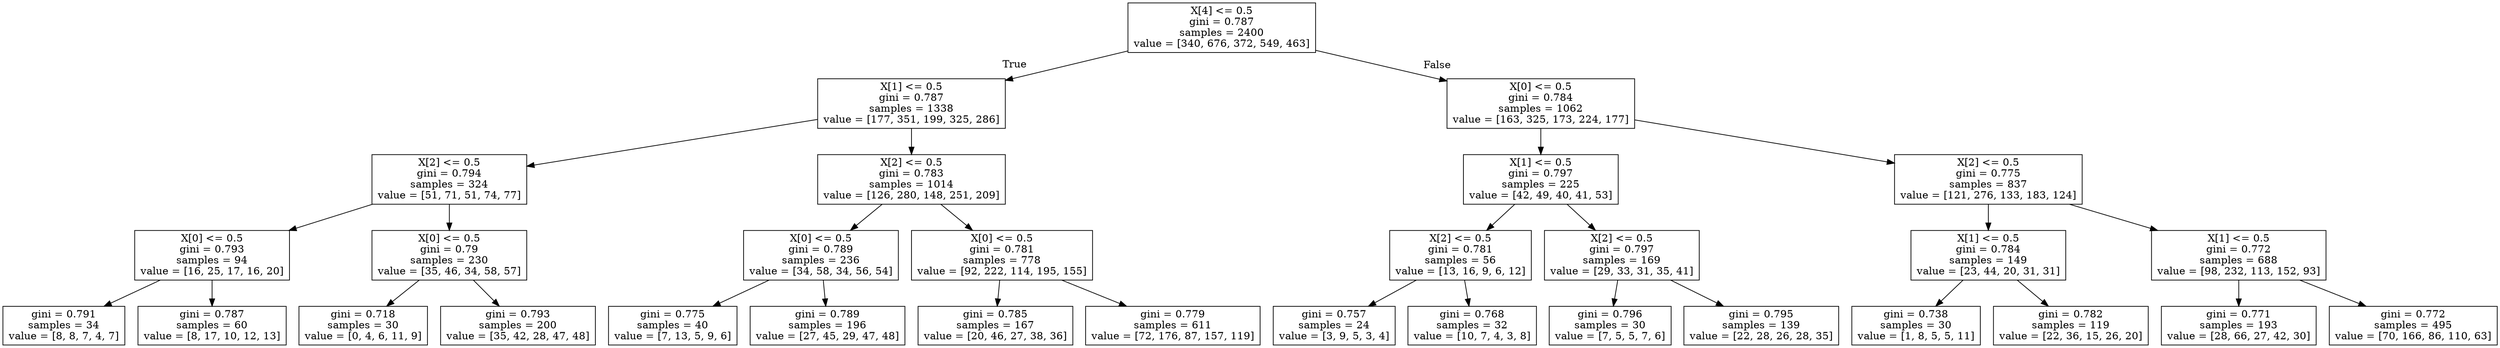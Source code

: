digraph Tree {
node [shape=box] ;
0 [label="X[4] <= 0.5\ngini = 0.787\nsamples = 2400\nvalue = [340, 676, 372, 549, 463]"] ;
1 [label="X[1] <= 0.5\ngini = 0.787\nsamples = 1338\nvalue = [177, 351, 199, 325, 286]"] ;
0 -> 1 [labeldistance=2.5, labelangle=45, headlabel="True"] ;
2 [label="X[2] <= 0.5\ngini = 0.794\nsamples = 324\nvalue = [51, 71, 51, 74, 77]"] ;
1 -> 2 ;
3 [label="X[0] <= 0.5\ngini = 0.793\nsamples = 94\nvalue = [16, 25, 17, 16, 20]"] ;
2 -> 3 ;
4 [label="gini = 0.791\nsamples = 34\nvalue = [8, 8, 7, 4, 7]"] ;
3 -> 4 ;
5 [label="gini = 0.787\nsamples = 60\nvalue = [8, 17, 10, 12, 13]"] ;
3 -> 5 ;
6 [label="X[0] <= 0.5\ngini = 0.79\nsamples = 230\nvalue = [35, 46, 34, 58, 57]"] ;
2 -> 6 ;
7 [label="gini = 0.718\nsamples = 30\nvalue = [0, 4, 6, 11, 9]"] ;
6 -> 7 ;
8 [label="gini = 0.793\nsamples = 200\nvalue = [35, 42, 28, 47, 48]"] ;
6 -> 8 ;
9 [label="X[2] <= 0.5\ngini = 0.783\nsamples = 1014\nvalue = [126, 280, 148, 251, 209]"] ;
1 -> 9 ;
10 [label="X[0] <= 0.5\ngini = 0.789\nsamples = 236\nvalue = [34, 58, 34, 56, 54]"] ;
9 -> 10 ;
11 [label="gini = 0.775\nsamples = 40\nvalue = [7, 13, 5, 9, 6]"] ;
10 -> 11 ;
12 [label="gini = 0.789\nsamples = 196\nvalue = [27, 45, 29, 47, 48]"] ;
10 -> 12 ;
13 [label="X[0] <= 0.5\ngini = 0.781\nsamples = 778\nvalue = [92, 222, 114, 195, 155]"] ;
9 -> 13 ;
14 [label="gini = 0.785\nsamples = 167\nvalue = [20, 46, 27, 38, 36]"] ;
13 -> 14 ;
15 [label="gini = 0.779\nsamples = 611\nvalue = [72, 176, 87, 157, 119]"] ;
13 -> 15 ;
16 [label="X[0] <= 0.5\ngini = 0.784\nsamples = 1062\nvalue = [163, 325, 173, 224, 177]"] ;
0 -> 16 [labeldistance=2.5, labelangle=-45, headlabel="False"] ;
17 [label="X[1] <= 0.5\ngini = 0.797\nsamples = 225\nvalue = [42, 49, 40, 41, 53]"] ;
16 -> 17 ;
18 [label="X[2] <= 0.5\ngini = 0.781\nsamples = 56\nvalue = [13, 16, 9, 6, 12]"] ;
17 -> 18 ;
19 [label="gini = 0.757\nsamples = 24\nvalue = [3, 9, 5, 3, 4]"] ;
18 -> 19 ;
20 [label="gini = 0.768\nsamples = 32\nvalue = [10, 7, 4, 3, 8]"] ;
18 -> 20 ;
21 [label="X[2] <= 0.5\ngini = 0.797\nsamples = 169\nvalue = [29, 33, 31, 35, 41]"] ;
17 -> 21 ;
22 [label="gini = 0.796\nsamples = 30\nvalue = [7, 5, 5, 7, 6]"] ;
21 -> 22 ;
23 [label="gini = 0.795\nsamples = 139\nvalue = [22, 28, 26, 28, 35]"] ;
21 -> 23 ;
24 [label="X[2] <= 0.5\ngini = 0.775\nsamples = 837\nvalue = [121, 276, 133, 183, 124]"] ;
16 -> 24 ;
25 [label="X[1] <= 0.5\ngini = 0.784\nsamples = 149\nvalue = [23, 44, 20, 31, 31]"] ;
24 -> 25 ;
26 [label="gini = 0.738\nsamples = 30\nvalue = [1, 8, 5, 5, 11]"] ;
25 -> 26 ;
27 [label="gini = 0.782\nsamples = 119\nvalue = [22, 36, 15, 26, 20]"] ;
25 -> 27 ;
28 [label="X[1] <= 0.5\ngini = 0.772\nsamples = 688\nvalue = [98, 232, 113, 152, 93]"] ;
24 -> 28 ;
29 [label="gini = 0.771\nsamples = 193\nvalue = [28, 66, 27, 42, 30]"] ;
28 -> 29 ;
30 [label="gini = 0.772\nsamples = 495\nvalue = [70, 166, 86, 110, 63]"] ;
28 -> 30 ;
}